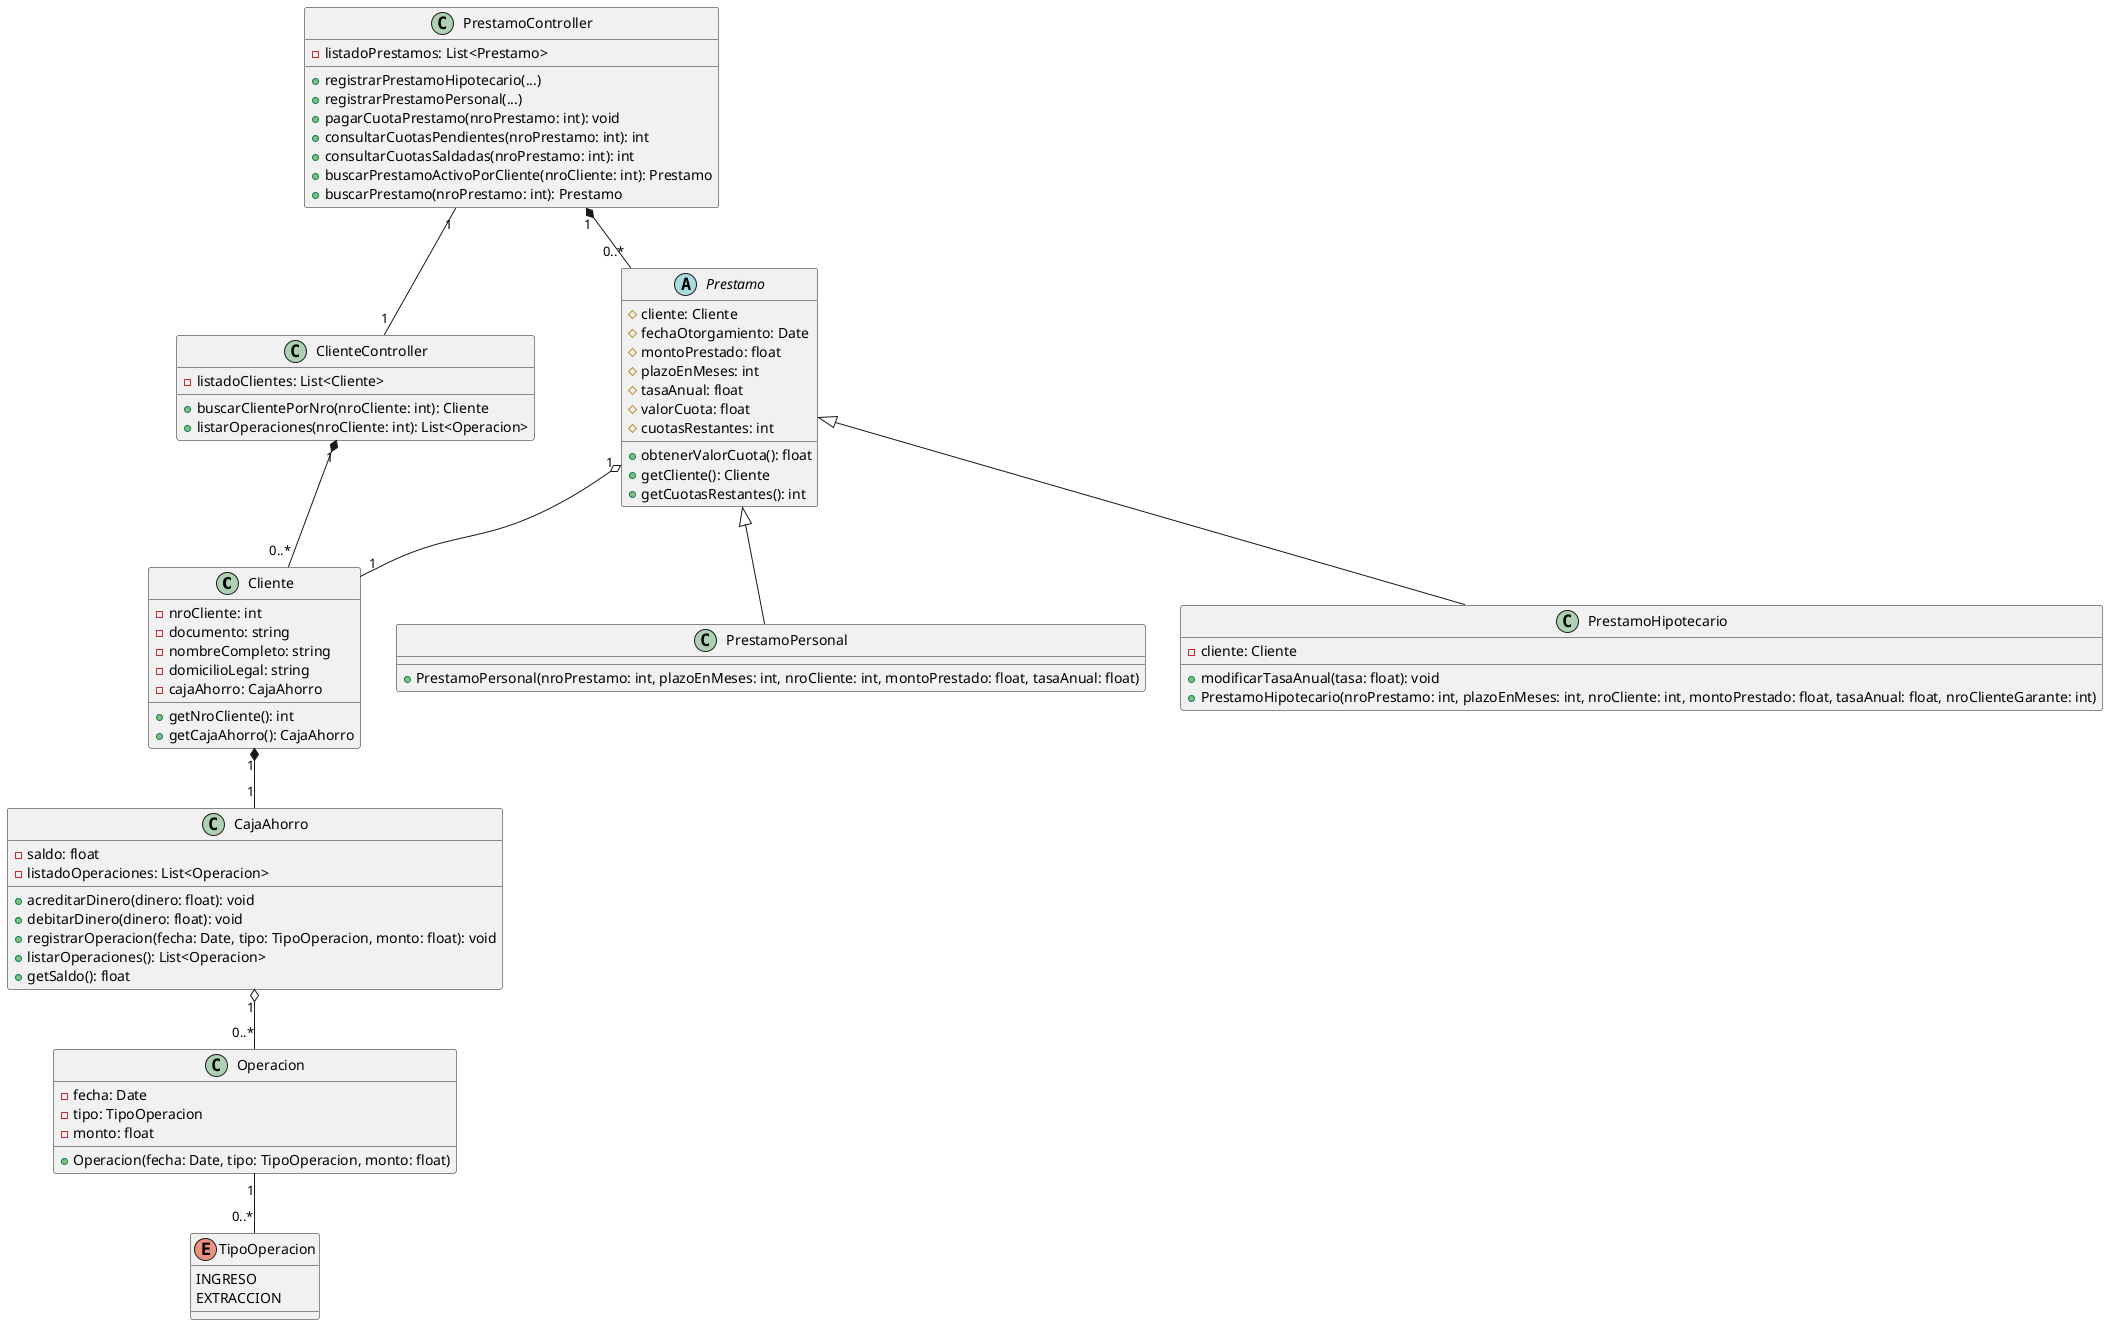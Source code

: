@startuml
' Diagrama de clases - Banco Gestión de Préstamos (ajustado según tus indicaciones)

class Cliente {
  -nroCliente: int
  -documento: string
  -nombreCompleto: string
  -domicilioLegal: string
  -cajaAhorro: CajaAhorro
  +getNroCliente(): int
  +getCajaAhorro(): CajaAhorro
}

class CajaAhorro {
  -saldo: float
  -listadoOperaciones: List<Operacion>
  +acreditarDinero(dinero: float): void
  +debitarDinero(dinero: float): void
  +registrarOperacion(fecha: Date, tipo: TipoOperacion, monto: float): void
  +listarOperaciones(): List<Operacion>
  +getSaldo(): float
}

class Operacion {
  -fecha: Date
  -tipo: TipoOperacion
  -monto: float
  +Operacion(fecha: Date, tipo: TipoOperacion, monto: float)
}

enum TipoOperacion {
  INGRESO
  EXTRACCION
}

abstract class Prestamo {
  #cliente: Cliente
  #fechaOtorgamiento: Date
  #montoPrestado: float
  #plazoEnMeses: int
  #tasaAnual: float
  #valorCuota: float
  #cuotasRestantes: int
  +obtenerValorCuota(): float
  +getCliente(): Cliente
  +getCuotasRestantes(): int
}

class PrestamoPersonal {
  +PrestamoPersonal(nroPrestamo: int, plazoEnMeses: int, nroCliente: int, montoPrestado: float, tasaAnual: float)
}

class PrestamoHipotecario {
  -cliente: Cliente
  +modificarTasaAnual(tasa: float): void
  +PrestamoHipotecario(nroPrestamo: int, plazoEnMeses: int, nroCliente: int, montoPrestado: float, tasaAnual: float, nroClienteGarante: int)
}

class ClienteController {
  -listadoClientes: List<Cliente>
  +buscarClientePorNro(nroCliente: int): Cliente
  +listarOperaciones(nroCliente: int): List<Operacion>
}

class PrestamoController {
  -listadoPrestamos: List<Prestamo>
  +registrarPrestamoHipotecario(...)
  +registrarPrestamoPersonal(...)
  +pagarCuotaPrestamo(nroPrestamo: int): void
  +consultarCuotasPendientes(nroPrestamo: int): int
  +consultarCuotasSaldadas(nroPrestamo: int): int
  +buscarPrestamoActivoPorCliente(nroCliente: int): Prestamo
  +buscarPrestamo(nroPrestamo: int): Prestamo
}

' Relaciones ajustadas
ClienteController "1" *-- "0..*" Cliente
PrestamoController "1" *-- "0..*" Prestamo
PrestamoController "1" -- "1" ClienteController
Prestamo "1" o-- "1" Cliente
Prestamo <|-- PrestamoPersonal
Prestamo <|-- PrestamoHipotecario
CajaAhorro "1" o-- "0..*" Operacion
Cliente "1" *-- "1" CajaAhorro
Operacion "1" -- "0..*" TipoOperacion


@enduml